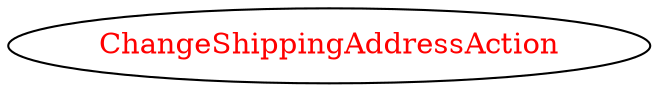 digraph dependencyGraph {
 concentrate=true;
 ranksep="2.0";
 rankdir="LR"; 
 splines="ortho";
"ChangeShippingAddressAction" [fontcolor="red"];
}